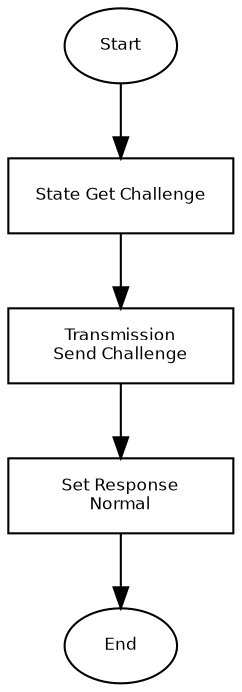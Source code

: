 digraph Flow_StateInit {
 
 node [
         fontname = "Bitstream Vera Sans"
         fontsize = 8
         shape = "record"
     ]

 edge [
         fontname = "Bitstream Vera Sans"
         fontsize = 8
         fontcolor = "Red"
     ]

// all blocks
start [label="Start", shape="oval"];

state_getchallenge [label="State Get Challenge", shape="box", fixedsize=true, width=1.5]

senddata [label="Transmission\nSend Challenge", shape="box", fixedsize=true, width=1.5]

{
rank=same;
set_sw1 [label="Set Response\nNormal", shape="box", fixedsize=true, width=1.5]
}

end [label="End", shape="oval"];

// relations
start -> state_getchallenge
state_getchallenge -> senddata
senddata -> set_sw1
set_sw1 -> end

}
